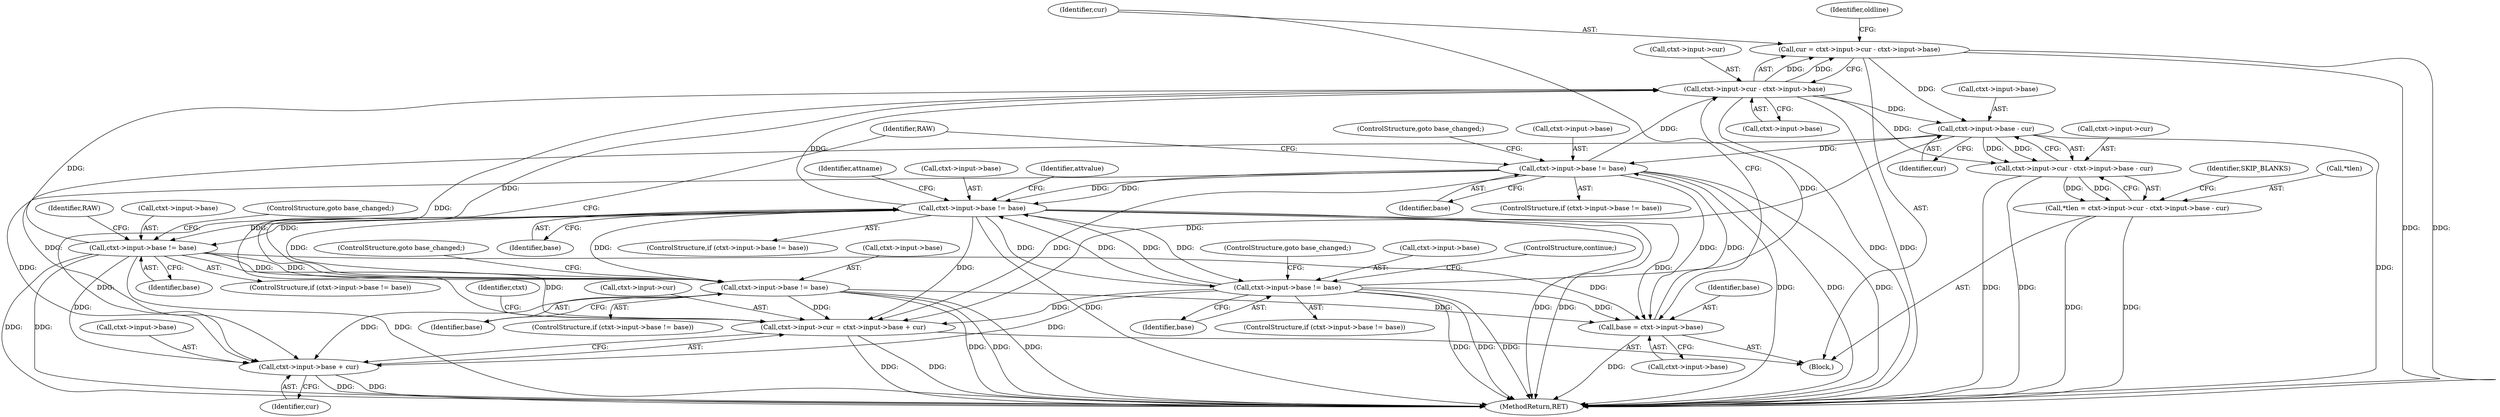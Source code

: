 digraph "0_Chrome_d0947db40187f4708c58e64cbd6013faf9eddeed_33@integer" {
"1000177" [label="(Call,cur = ctxt->input->cur - ctxt->input->base)"];
"1000179" [label="(Call,ctxt->input->cur - ctxt->input->base)"];
"1001535" [label="(Call,ctxt->input->cur = ctxt->input->base + cur)"];
"1000814" [label="(Call,ctxt->input->base != base)"];
"1000321" [label="(Call,ctxt->input->base != base)"];
"1000875" [label="(Call,ctxt->input->base != base)"];
"1000260" [label="(Call,ctxt->input->base != base)"];
"1000250" [label="(Call,ctxt->input->base - cur)"];
"1000177" [label="(Call,cur = ctxt->input->cur - ctxt->input->base)"];
"1000170" [label="(Call,base = ctxt->input->base)"];
"1000702" [label="(Call,ctxt->input->base != base)"];
"1000244" [label="(Call,ctxt->input->cur - ctxt->input->base - cur)"];
"1000241" [label="(Call,*tlen = ctxt->input->cur - ctxt->input->base - cur)"];
"1001541" [label="(Call,ctxt->input->base + cur)"];
"1000177" [label="(Call,cur = ctxt->input->cur - ctxt->input->base)"];
"1000267" [label="(ControlStructure,goto base_changed;)"];
"1001535" [label="(Call,ctxt->input->cur = ctxt->input->base + cur)"];
"1000241" [label="(Call,*tlen = ctxt->input->cur - ctxt->input->base - cur)"];
"1000709" [label="(ControlStructure,goto base_changed;)"];
"1000321" [label="(Call,ctxt->input->base != base)"];
"1000703" [label="(Call,ctxt->input->base)"];
"1001541" [label="(Call,ctxt->input->base + cur)"];
"1000881" [label="(Identifier,base)"];
"1000125" [label="(Block,)"];
"1000825" [label="(Identifier,RAW)"];
"1000708" [label="(Identifier,base)"];
"1000257" [label="(Identifier,SKIP_BLANKS)"];
"1000191" [label="(Identifier,oldline)"];
"1000261" [label="(Call,ctxt->input->base)"];
"1000251" [label="(Call,ctxt->input->base)"];
"1001547" [label="(Identifier,cur)"];
"1000256" [label="(Identifier,cur)"];
"1000250" [label="(Call,ctxt->input->base - cur)"];
"1000266" [label="(Identifier,base)"];
"1000327" [label="(Identifier,base)"];
"1000814" [label="(Call,ctxt->input->base != base)"];
"1000815" [label="(Call,ctxt->input->base)"];
"1001551" [label="(Identifier,ctxt)"];
"1001572" [label="(MethodReturn,RET)"];
"1000882" [label="(ControlStructure,goto base_changed;)"];
"1000178" [label="(Identifier,cur)"];
"1000171" [label="(Identifier,base)"];
"1000875" [label="(Call,ctxt->input->base != base)"];
"1001536" [label="(Call,ctxt->input->cur)"];
"1000259" [label="(ControlStructure,if (ctxt->input->base != base))"];
"1000710" [label="(ControlStructure,continue;)"];
"1000244" [label="(Call,ctxt->input->cur - ctxt->input->base - cur)"];
"1000170" [label="(Call,base = ctxt->input->base)"];
"1000821" [label="(ControlStructure,goto base_changed;)"];
"1000332" [label="(Identifier,attvalue)"];
"1000260" [label="(Call,ctxt->input->base != base)"];
"1000245" [label="(Call,ctxt->input->cur)"];
"1000242" [label="(Call,*tlen)"];
"1000346" [label="(Identifier,attname)"];
"1000180" [label="(Call,ctxt->input->cur)"];
"1000876" [label="(Call,ctxt->input->base)"];
"1000271" [label="(Identifier,RAW)"];
"1000820" [label="(Identifier,base)"];
"1000702" [label="(Call,ctxt->input->base != base)"];
"1000701" [label="(ControlStructure,if (ctxt->input->base != base))"];
"1001542" [label="(Call,ctxt->input->base)"];
"1000172" [label="(Call,ctxt->input->base)"];
"1000179" [label="(Call,ctxt->input->cur - ctxt->input->base)"];
"1000322" [label="(Call,ctxt->input->base)"];
"1000874" [label="(ControlStructure,if (ctxt->input->base != base))"];
"1000185" [label="(Call,ctxt->input->base)"];
"1000813" [label="(ControlStructure,if (ctxt->input->base != base))"];
"1000320" [label="(ControlStructure,if (ctxt->input->base != base))"];
"1000177" -> "1000125"  [label="AST: "];
"1000177" -> "1000179"  [label="CFG: "];
"1000178" -> "1000177"  [label="AST: "];
"1000179" -> "1000177"  [label="AST: "];
"1000191" -> "1000177"  [label="CFG: "];
"1000177" -> "1001572"  [label="DDG: "];
"1000177" -> "1001572"  [label="DDG: "];
"1000179" -> "1000177"  [label="DDG: "];
"1000179" -> "1000177"  [label="DDG: "];
"1000177" -> "1000250"  [label="DDG: "];
"1000179" -> "1000185"  [label="CFG: "];
"1000180" -> "1000179"  [label="AST: "];
"1000185" -> "1000179"  [label="AST: "];
"1000179" -> "1001572"  [label="DDG: "];
"1000179" -> "1001572"  [label="DDG: "];
"1001535" -> "1000179"  [label="DDG: "];
"1000814" -> "1000179"  [label="DDG: "];
"1000875" -> "1000179"  [label="DDG: "];
"1000260" -> "1000179"  [label="DDG: "];
"1000321" -> "1000179"  [label="DDG: "];
"1000702" -> "1000179"  [label="DDG: "];
"1000179" -> "1000244"  [label="DDG: "];
"1000179" -> "1000250"  [label="DDG: "];
"1001535" -> "1000125"  [label="AST: "];
"1001535" -> "1001541"  [label="CFG: "];
"1001536" -> "1001535"  [label="AST: "];
"1001541" -> "1001535"  [label="AST: "];
"1001551" -> "1001535"  [label="CFG: "];
"1001535" -> "1001572"  [label="DDG: "];
"1001535" -> "1001572"  [label="DDG: "];
"1000814" -> "1001535"  [label="DDG: "];
"1000875" -> "1001535"  [label="DDG: "];
"1000260" -> "1001535"  [label="DDG: "];
"1000321" -> "1001535"  [label="DDG: "];
"1000702" -> "1001535"  [label="DDG: "];
"1000250" -> "1001535"  [label="DDG: "];
"1000814" -> "1000813"  [label="AST: "];
"1000814" -> "1000820"  [label="CFG: "];
"1000815" -> "1000814"  [label="AST: "];
"1000820" -> "1000814"  [label="AST: "];
"1000821" -> "1000814"  [label="CFG: "];
"1000825" -> "1000814"  [label="CFG: "];
"1000814" -> "1001572"  [label="DDG: "];
"1000814" -> "1001572"  [label="DDG: "];
"1000814" -> "1001572"  [label="DDG: "];
"1000814" -> "1000170"  [label="DDG: "];
"1000321" -> "1000814"  [label="DDG: "];
"1000321" -> "1000814"  [label="DDG: "];
"1000814" -> "1000875"  [label="DDG: "];
"1000814" -> "1000875"  [label="DDG: "];
"1000814" -> "1001541"  [label="DDG: "];
"1000321" -> "1000320"  [label="AST: "];
"1000321" -> "1000327"  [label="CFG: "];
"1000322" -> "1000321"  [label="AST: "];
"1000327" -> "1000321"  [label="AST: "];
"1000332" -> "1000321"  [label="CFG: "];
"1000346" -> "1000321"  [label="CFG: "];
"1000321" -> "1001572"  [label="DDG: "];
"1000321" -> "1001572"  [label="DDG: "];
"1000321" -> "1001572"  [label="DDG: "];
"1000321" -> "1000170"  [label="DDG: "];
"1000875" -> "1000321"  [label="DDG: "];
"1000875" -> "1000321"  [label="DDG: "];
"1000260" -> "1000321"  [label="DDG: "];
"1000260" -> "1000321"  [label="DDG: "];
"1000702" -> "1000321"  [label="DDG: "];
"1000702" -> "1000321"  [label="DDG: "];
"1000321" -> "1000702"  [label="DDG: "];
"1000321" -> "1000702"  [label="DDG: "];
"1000321" -> "1001541"  [label="DDG: "];
"1000875" -> "1000874"  [label="AST: "];
"1000875" -> "1000881"  [label="CFG: "];
"1000876" -> "1000875"  [label="AST: "];
"1000881" -> "1000875"  [label="AST: "];
"1000271" -> "1000875"  [label="CFG: "];
"1000882" -> "1000875"  [label="CFG: "];
"1000875" -> "1001572"  [label="DDG: "];
"1000875" -> "1001572"  [label="DDG: "];
"1000875" -> "1001572"  [label="DDG: "];
"1000875" -> "1000170"  [label="DDG: "];
"1000875" -> "1001541"  [label="DDG: "];
"1000260" -> "1000259"  [label="AST: "];
"1000260" -> "1000266"  [label="CFG: "];
"1000261" -> "1000260"  [label="AST: "];
"1000266" -> "1000260"  [label="AST: "];
"1000267" -> "1000260"  [label="CFG: "];
"1000271" -> "1000260"  [label="CFG: "];
"1000260" -> "1001572"  [label="DDG: "];
"1000260" -> "1001572"  [label="DDG: "];
"1000260" -> "1001572"  [label="DDG: "];
"1000260" -> "1000170"  [label="DDG: "];
"1000250" -> "1000260"  [label="DDG: "];
"1000170" -> "1000260"  [label="DDG: "];
"1000260" -> "1001541"  [label="DDG: "];
"1000250" -> "1000244"  [label="AST: "];
"1000250" -> "1000256"  [label="CFG: "];
"1000251" -> "1000250"  [label="AST: "];
"1000256" -> "1000250"  [label="AST: "];
"1000244" -> "1000250"  [label="CFG: "];
"1000250" -> "1001572"  [label="DDG: "];
"1000250" -> "1000244"  [label="DDG: "];
"1000250" -> "1000244"  [label="DDG: "];
"1000250" -> "1001541"  [label="DDG: "];
"1000170" -> "1000125"  [label="AST: "];
"1000170" -> "1000172"  [label="CFG: "];
"1000171" -> "1000170"  [label="AST: "];
"1000172" -> "1000170"  [label="AST: "];
"1000178" -> "1000170"  [label="CFG: "];
"1000170" -> "1001572"  [label="DDG: "];
"1000702" -> "1000170"  [label="DDG: "];
"1000702" -> "1000701"  [label="AST: "];
"1000702" -> "1000708"  [label="CFG: "];
"1000703" -> "1000702"  [label="AST: "];
"1000708" -> "1000702"  [label="AST: "];
"1000709" -> "1000702"  [label="CFG: "];
"1000710" -> "1000702"  [label="CFG: "];
"1000702" -> "1001572"  [label="DDG: "];
"1000702" -> "1001572"  [label="DDG: "];
"1000702" -> "1001572"  [label="DDG: "];
"1000702" -> "1001541"  [label="DDG: "];
"1000244" -> "1000241"  [label="AST: "];
"1000245" -> "1000244"  [label="AST: "];
"1000241" -> "1000244"  [label="CFG: "];
"1000244" -> "1001572"  [label="DDG: "];
"1000244" -> "1001572"  [label="DDG: "];
"1000244" -> "1000241"  [label="DDG: "];
"1000244" -> "1000241"  [label="DDG: "];
"1000241" -> "1000125"  [label="AST: "];
"1000242" -> "1000241"  [label="AST: "];
"1000257" -> "1000241"  [label="CFG: "];
"1000241" -> "1001572"  [label="DDG: "];
"1000241" -> "1001572"  [label="DDG: "];
"1001541" -> "1001547"  [label="CFG: "];
"1001542" -> "1001541"  [label="AST: "];
"1001547" -> "1001541"  [label="AST: "];
"1001541" -> "1001572"  [label="DDG: "];
"1001541" -> "1001572"  [label="DDG: "];
}
